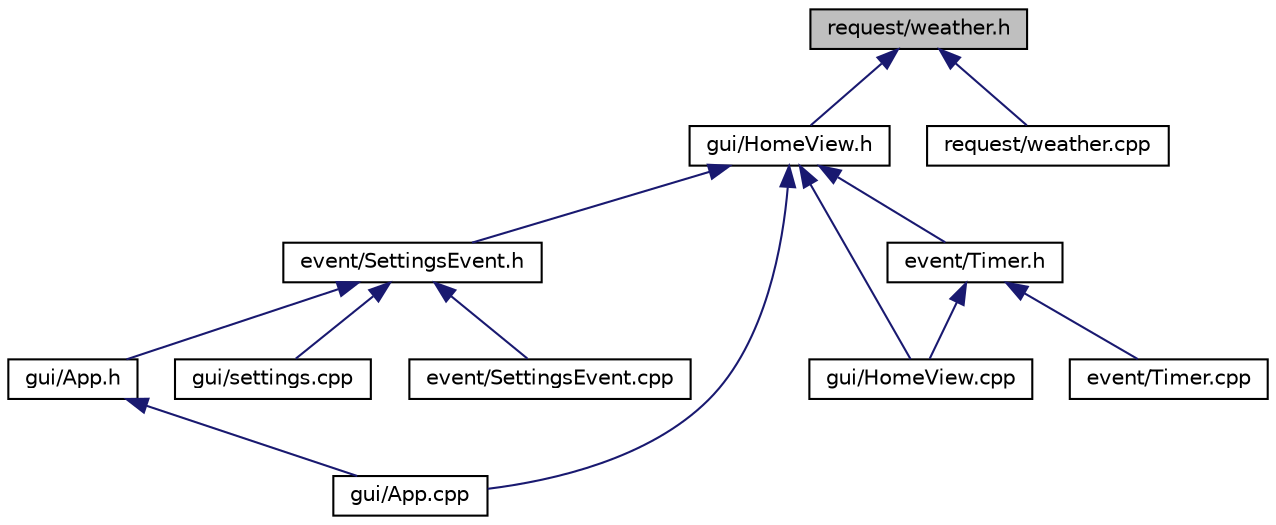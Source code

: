 digraph "request/weather.h"
{
 // LATEX_PDF_SIZE
  edge [fontname="Helvetica",fontsize="10",labelfontname="Helvetica",labelfontsize="10"];
  node [fontname="Helvetica",fontsize="10",shape=record];
  Node1 [label="request/weather.h",height=0.2,width=0.4,color="black", fillcolor="grey75", style="filled", fontcolor="black",tooltip=" "];
  Node1 -> Node2 [dir="back",color="midnightblue",fontsize="10",style="solid",fontname="Helvetica"];
  Node2 [label="gui/HomeView.h",height=0.2,width=0.4,color="black", fillcolor="white", style="filled",URL="$HomeView_8h.html",tooltip=" "];
  Node2 -> Node3 [dir="back",color="midnightblue",fontsize="10",style="solid",fontname="Helvetica"];
  Node3 [label="event/SettingsEvent.h",height=0.2,width=0.4,color="black", fillcolor="white", style="filled",URL="$SettingsEvent_8h.html",tooltip="This file contains the implementation of the SettingsEvent class."];
  Node3 -> Node4 [dir="back",color="midnightblue",fontsize="10",style="solid",fontname="Helvetica"];
  Node4 [label="gui/App.h",height=0.2,width=0.4,color="black", fillcolor="white", style="filled",URL="$App_8h.html",tooltip=" "];
  Node4 -> Node5 [dir="back",color="midnightblue",fontsize="10",style="solid",fontname="Helvetica"];
  Node5 [label="gui/App.cpp",height=0.2,width=0.4,color="black", fillcolor="white", style="filled",URL="$App_8cpp.html",tooltip=" "];
  Node3 -> Node6 [dir="back",color="midnightblue",fontsize="10",style="solid",fontname="Helvetica"];
  Node6 [label="gui/settings.cpp",height=0.2,width=0.4,color="black", fillcolor="white", style="filled",URL="$settings_8cpp.html",tooltip="Implementation file for the Settings class This file contains the implementation of the Settings clas..."];
  Node3 -> Node7 [dir="back",color="midnightblue",fontsize="10",style="solid",fontname="Helvetica"];
  Node7 [label="event/SettingsEvent.cpp",height=0.2,width=0.4,color="black", fillcolor="white", style="filled",URL="$SettingsEvent_8cpp.html",tooltip=" "];
  Node2 -> Node5 [dir="back",color="midnightblue",fontsize="10",style="solid",fontname="Helvetica"];
  Node2 -> Node8 [dir="back",color="midnightblue",fontsize="10",style="solid",fontname="Helvetica"];
  Node8 [label="gui/HomeView.cpp",height=0.2,width=0.4,color="black", fillcolor="white", style="filled",URL="$HomeView_8cpp.html",tooltip=" "];
  Node2 -> Node9 [dir="back",color="midnightblue",fontsize="10",style="solid",fontname="Helvetica"];
  Node9 [label="event/Timer.h",height=0.2,width=0.4,color="black", fillcolor="white", style="filled",URL="$Timer_8h.html",tooltip=" "];
  Node9 -> Node8 [dir="back",color="midnightblue",fontsize="10",style="solid",fontname="Helvetica"];
  Node9 -> Node10 [dir="back",color="midnightblue",fontsize="10",style="solid",fontname="Helvetica"];
  Node10 [label="event/Timer.cpp",height=0.2,width=0.4,color="black", fillcolor="white", style="filled",URL="$Timer_8cpp.html",tooltip=" "];
  Node1 -> Node11 [dir="back",color="midnightblue",fontsize="10",style="solid",fontname="Helvetica"];
  Node11 [label="request/weather.cpp",height=0.2,width=0.4,color="black", fillcolor="white", style="filled",URL="$weather_8cpp.html",tooltip=" "];
}
